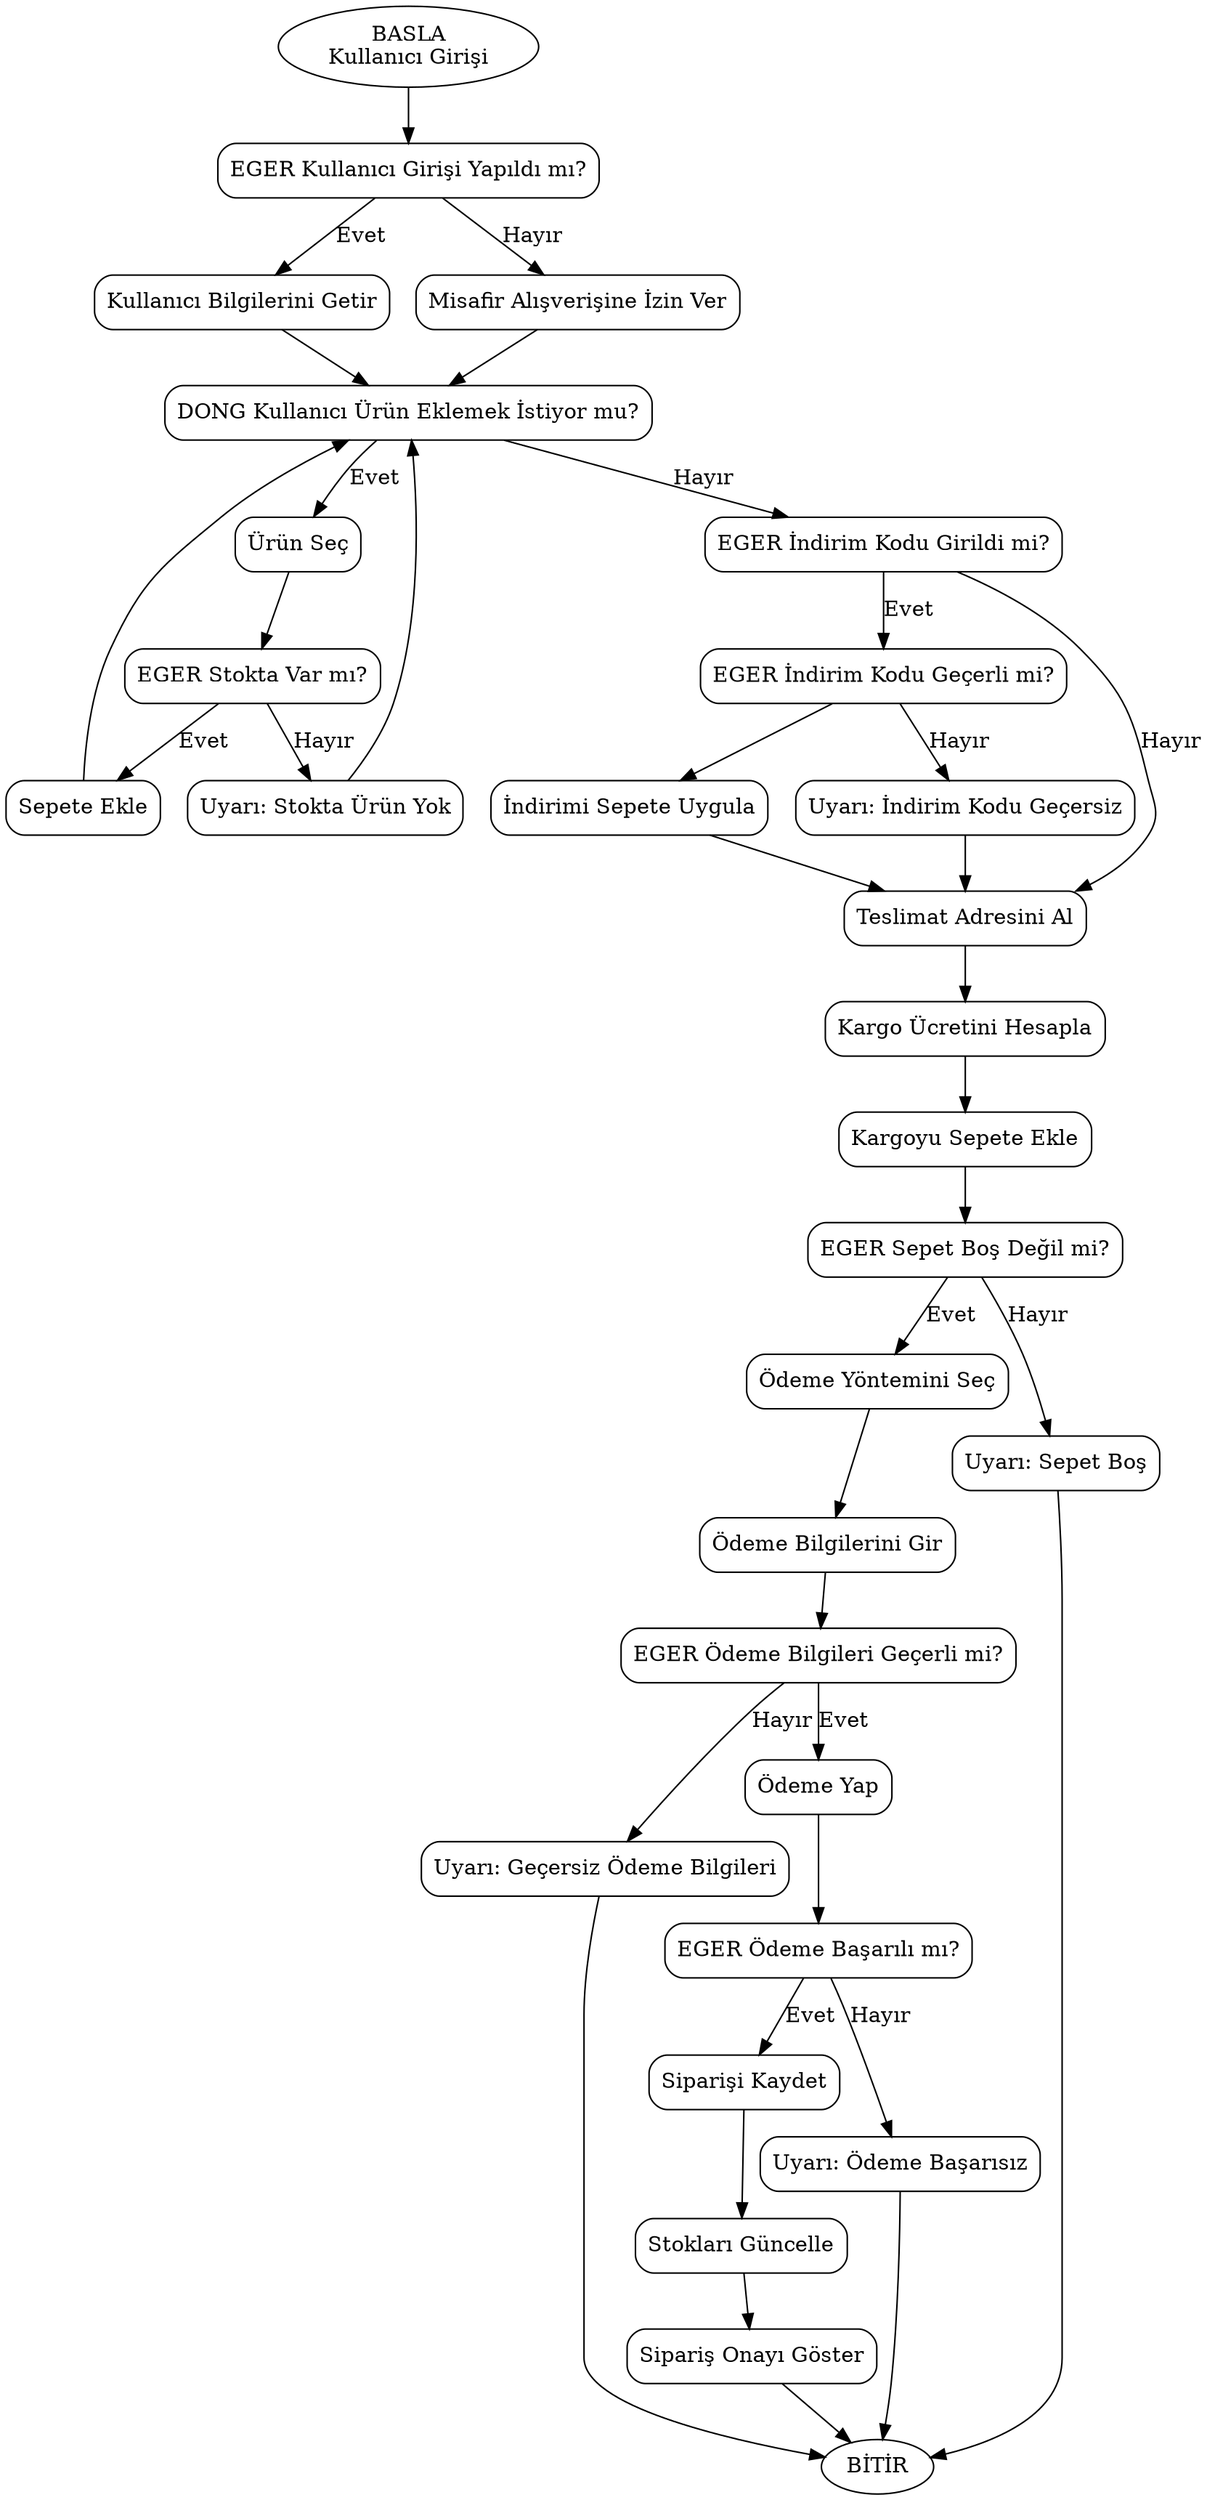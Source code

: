 digraph E_Ticaret_Sistemi {
  rankdir=TB;
  node [shape=box, style=rounded];

  // Kullanıcı Girişi
  start [label="BASLA\nKullanıcı Girişi", shape=oval];
  login_check [label="EGER Kullanıcı Girişi Yapıldı mı?"];
  load_user [label="Kullanıcı Bilgilerini Getir"];
  guest [label="Misafir Alışverişine İzin Ver"];
  
  // Ürün Ekleme ve Stok Kontrol
  product_loop_start [label="DONG Kullanıcı Ürün Eklemek İstiyor mu?"];
  select_product [label="Ürün Seç"];
  stock_check [label="EGER Stokta Var mı?"];
  add_to_cart [label="Sepete Ekle"];
  out_of_stock [label="Uyarı: Stokta Ürün Yok"];
  
  // İndirim Kodu
  discount_check [label="EGER İndirim Kodu Girildi mi?"];
  discount_valid [label="EGER İndirim Kodu Geçerli mi?"];
  apply_discount [label="İndirimi Sepete Uygula"];
  discount_invalid [label="Uyarı: İndirim Kodu Geçersiz"];
  
  // Kargo Hesaplama
  get_address [label="Teslimat Adresini Al"];
  calculate_shipping [label="Kargo Ücretini Hesapla"];
  add_shipping [label="Kargoyu Sepete Ekle"];
  
  // Ödeme Aşamaları
  cart_not_empty [label="EGER Sepet Boş Değil mi?"];
  select_payment [label="Ödeme Yöntemini Seç"];
  enter_payment_info [label="Ödeme Bilgilerini Gir"];
  payment_valid [label="EGER Ödeme Bilgileri Geçerli mi?"];
  process_payment [label="Ödeme Yap"];
  payment_success [label="EGER Ödeme Başarılı mı?"];
  save_order [label="Siparişi Kaydet"];
  update_stock [label="Stokları Güncelle"];
  show_confirmation [label="Sipariş Onayı Göster"];
  payment_failed [label="Uyarı: Ödeme Başarısız"];
  invalid_payment_info [label="Uyarı: Geçersiz Ödeme Bilgileri"];
  empty_cart_warning [label="Uyarı: Sepet Boş"];

  end [label="BİTİR", shape=oval];

  // Bağlantılar
  start -> login_check;
  login_check -> load_user [label="Evet"];
  login_check -> guest [label="Hayır"];
  load_user -> product_loop_start;
  guest -> product_loop_start;

  product_loop_start -> select_product [label="Evet"];
  product_loop_start -> discount_check [label="Hayır"];

  select_product -> stock_check;
  stock_check -> add_to_cart [label="Evet"];
  stock_check -> out_of_stock [label="Hayır"];
  add_to_cart -> product_loop_start;
  out_of_stock -> product_loop_start;

  discount_check -> discount_valid [label="Evet"];
  discount_check -> get_address [label="Hayır"];

  discount_valid -> apply_discount;
  apply_discount -> get_address;
  discount_valid -> discount_invalid [label="Hayır"];
  discount_invalid -> get_address;

  get_address -> calculate_shipping -> add_shipping -> cart_not_empty;

  cart_not_empty -> select_payment [label="Evet"];
  cart_not_empty -> empty_cart_warning [label="Hayır"];

  select_payment -> enter_payment_info -> payment_valid;

  payment_valid -> process_payment [label="Evet"];
  payment_valid -> invalid_payment_info [label="Hayır"];

  process_payment -> payment_success;

  payment_success -> save_order [label="Evet"];
  payment_success -> payment_failed [label="Hayır"];

  save_order -> update_stock -> show_confirmation -> end;

  empty_cart_warning -> end;
  invalid_payment_info -> end;
  payment_failed -> end;
}
